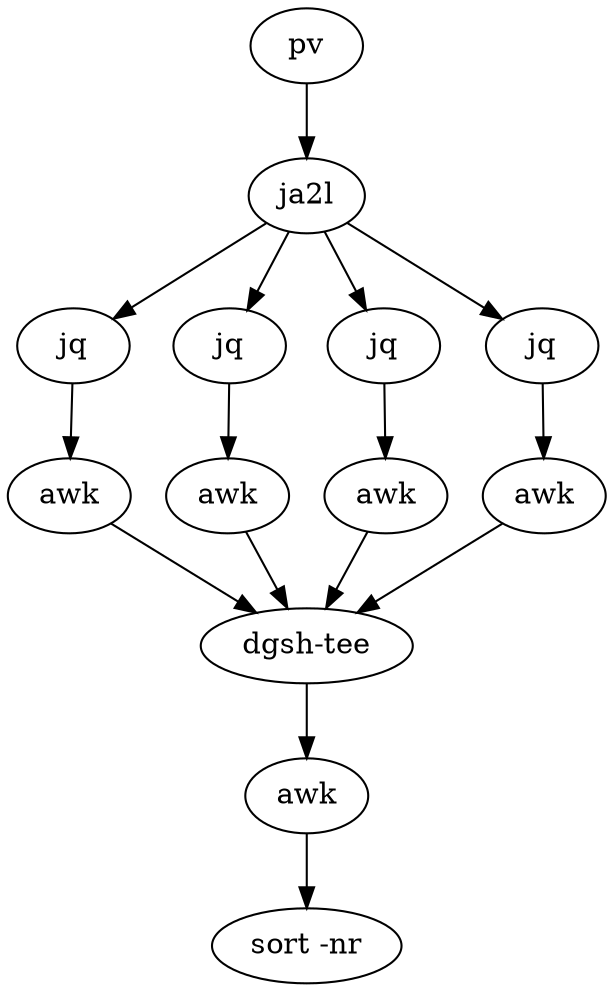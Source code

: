 digraph {
	n0 [label="pv"];
	n0 -> n1;
	n1 [label="ja2l"];
	n1 -> n2;
	n1 -> n7;
	n1 -> n9;
	n1 -> n11;
	n2 [label="jq"];
	n2 -> n3;
	n3 [label="awk"];
	n3 -> n4;
	n4 [label="dgsh-tee"];
	n4 -> n5;
	n5 [label="awk"];
	n5 -> n6;
	n6 [label="sort -nr"];
	n7 [label="jq"];
	n7 -> n8;
	n8 [label="awk"];
	n8 -> n4;
	n9 [label="jq"];
	n9 -> n10;
	n10 [label="awk"];
	n10 -> n4;
	n11 [label="jq"];
	n11 -> n12;
	n12 [label="awk"];
	n12 -> n4;
}
